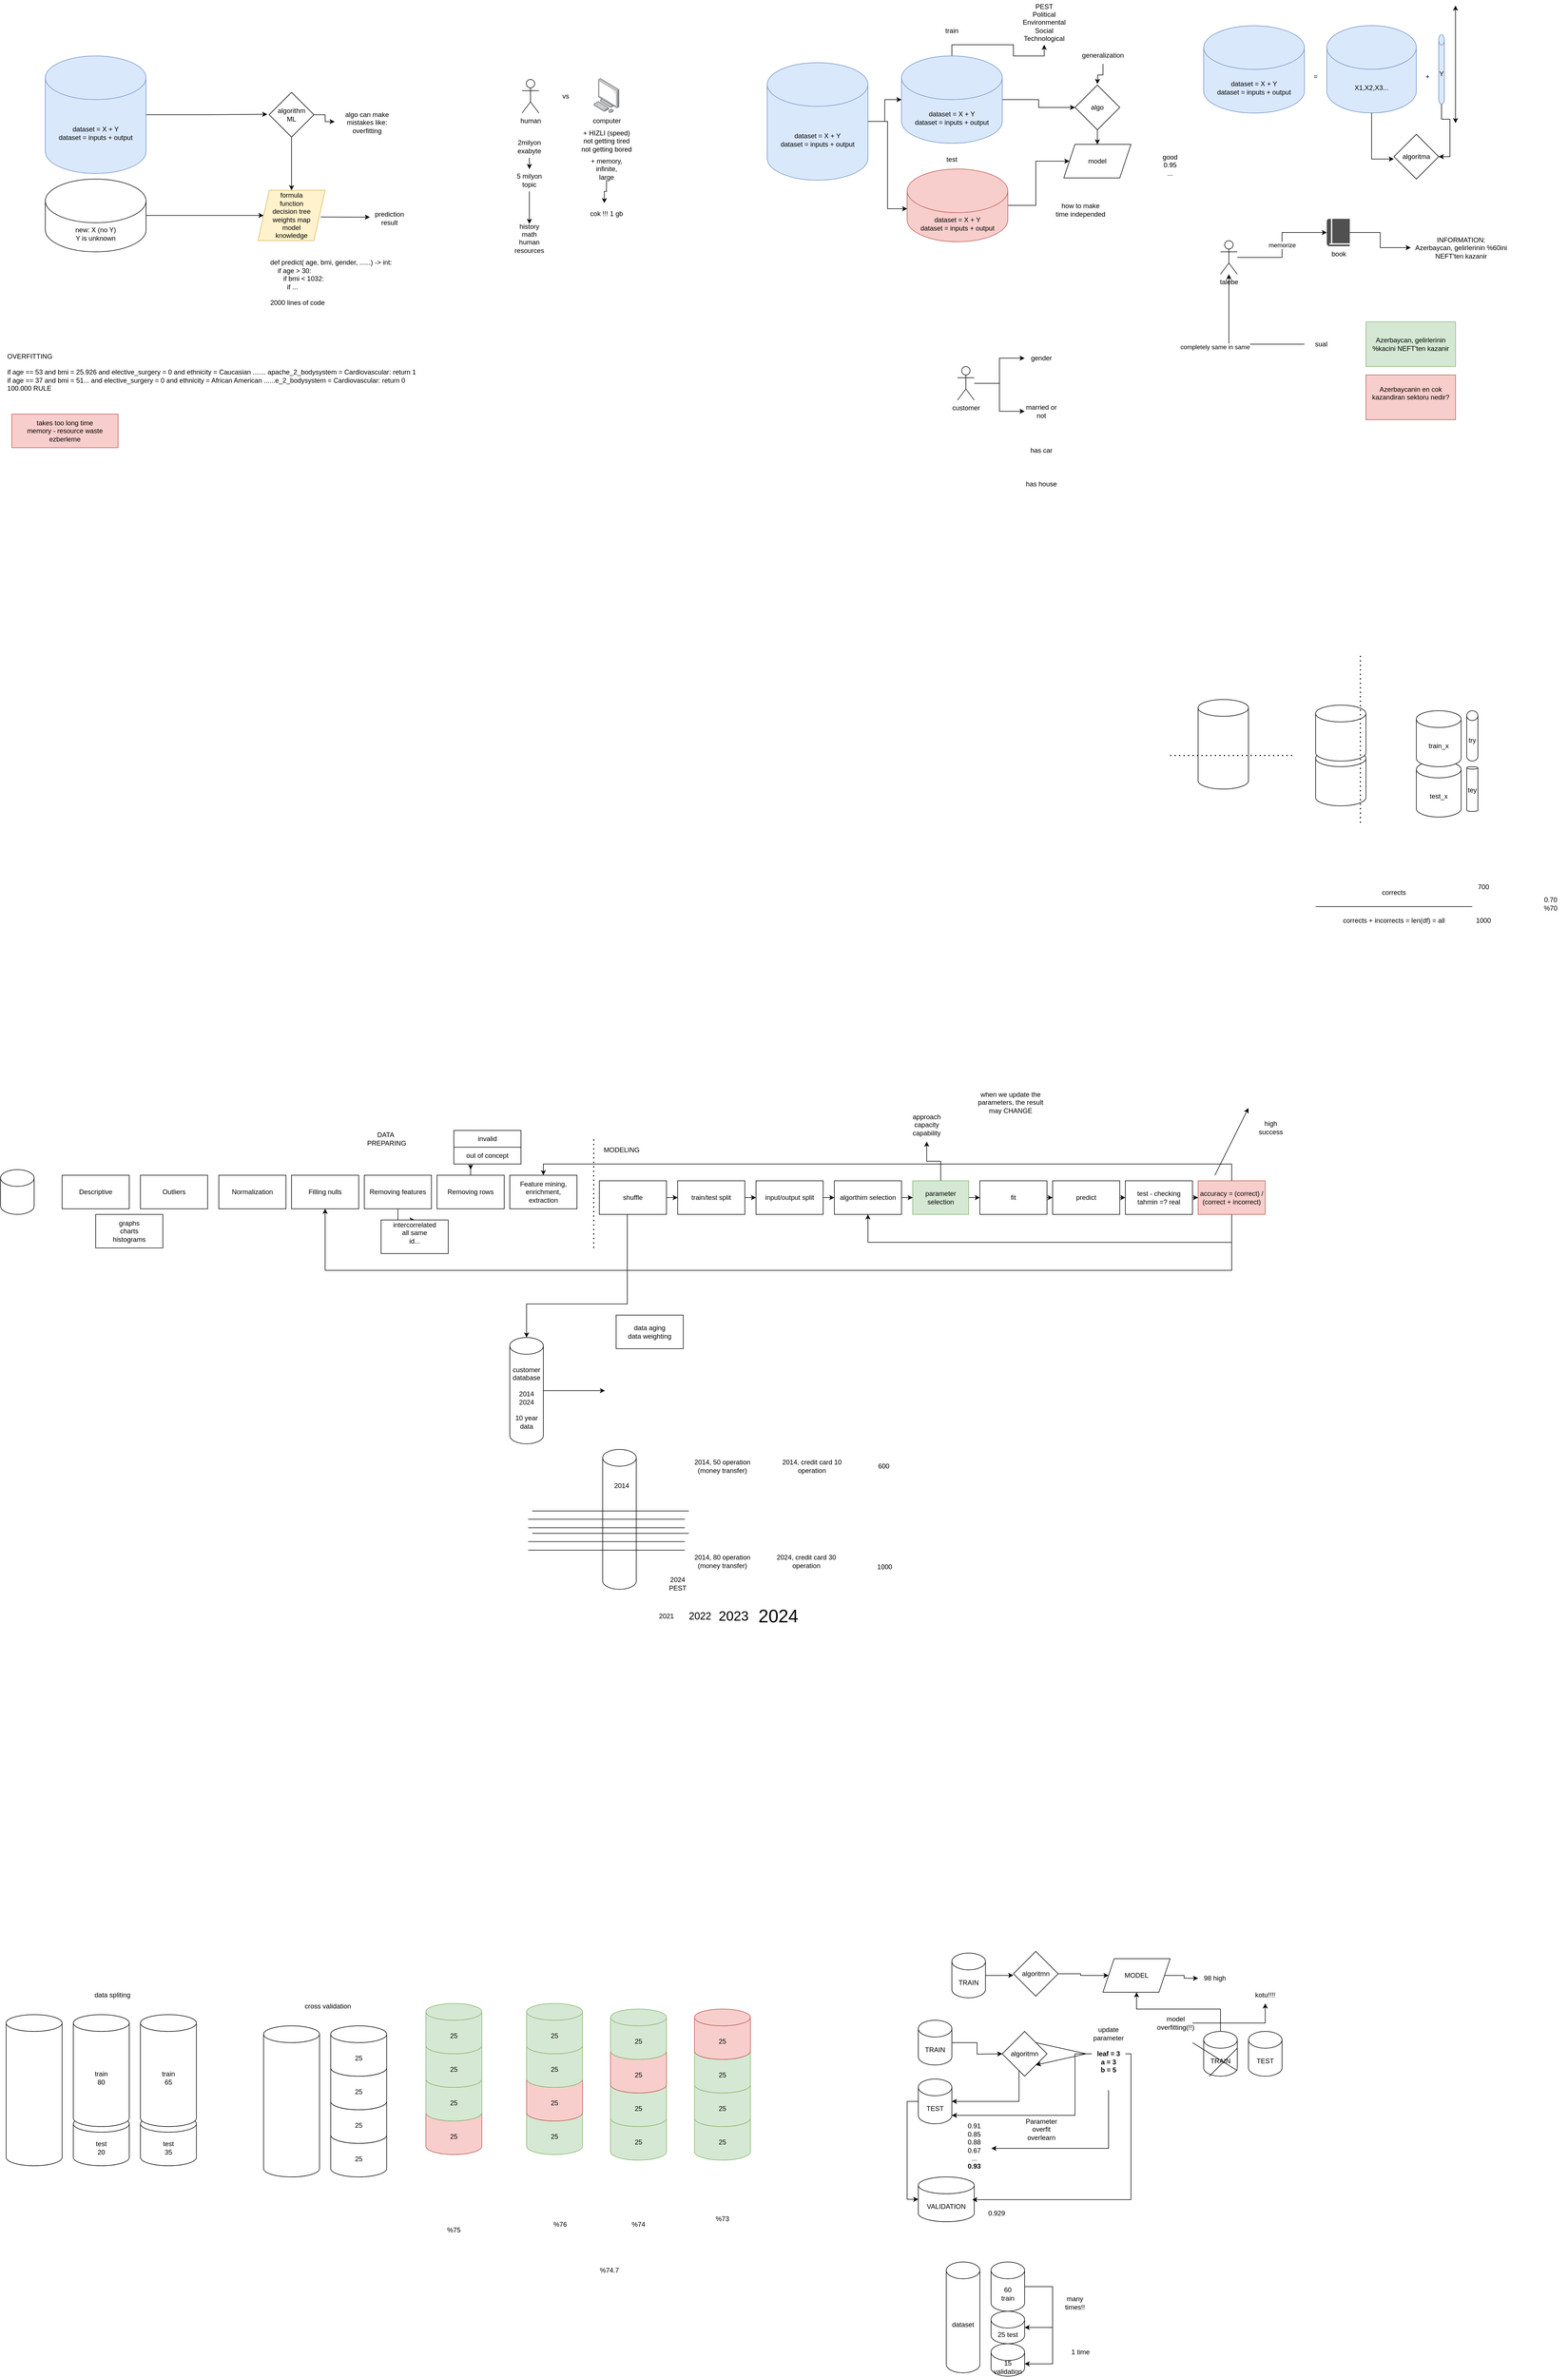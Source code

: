 <mxfile version="24.5.3" type="device">
  <diagram name="Page-1" id="uOSxe1cmzlhxBqlccDQD">
    <mxGraphModel dx="545" dy="337" grid="1" gridSize="10" guides="1" tooltips="1" connect="1" arrows="1" fold="1" page="1" pageScale="1" pageWidth="1654" pageHeight="1169" math="0" shadow="0">
      <root>
        <mxCell id="0" />
        <mxCell id="1" parent="0" />
        <mxCell id="HvGkUC9QnIwGNNIY9rwO-175" value="25" style="shape=cylinder3;whiteSpace=wrap;html=1;boundedLbl=1;backgroundOutline=1;size=15;fillColor=#f8cecc;strokeColor=#b85450;" vertex="1" parent="1">
          <mxGeometry x="820" y="3780" width="100" height="90" as="geometry" />
        </mxCell>
        <mxCell id="HvGkUC9QnIwGNNIY9rwO-3" style="edgeStyle=orthogonalEdgeStyle;rounded=0;orthogonalLoop=1;jettySize=auto;html=1;entryX=-0.042;entryY=0.49;entryDx=0;entryDy=0;entryPerimeter=0;" edge="1" parent="1" source="HvGkUC9QnIwGNNIY9rwO-1" target="HvGkUC9QnIwGNNIY9rwO-4">
          <mxGeometry relative="1" as="geometry">
            <mxPoint x="360" y="225" as="targetPoint" />
          </mxGeometry>
        </mxCell>
        <mxCell id="HvGkUC9QnIwGNNIY9rwO-1" value="dataset = X + Y&lt;div&gt;dataset = inputs + output&lt;/div&gt;" style="shape=cylinder3;whiteSpace=wrap;html=1;boundedLbl=1;backgroundOutline=1;size=39;fillColor=#dae8fc;strokeColor=#6c8ebf;" vertex="1" parent="1">
          <mxGeometry x="140" y="120" width="180" height="210" as="geometry" />
        </mxCell>
        <mxCell id="HvGkUC9QnIwGNNIY9rwO-7" style="edgeStyle=orthogonalEdgeStyle;rounded=0;orthogonalLoop=1;jettySize=auto;html=1;entryX=0.5;entryY=0;entryDx=0;entryDy=0;" edge="1" parent="1" source="HvGkUC9QnIwGNNIY9rwO-4" target="HvGkUC9QnIwGNNIY9rwO-6">
          <mxGeometry relative="1" as="geometry" />
        </mxCell>
        <mxCell id="HvGkUC9QnIwGNNIY9rwO-4" value="algorithm&lt;div&gt;ML&lt;/div&gt;" style="rhombus;whiteSpace=wrap;html=1;" vertex="1" parent="1">
          <mxGeometry x="540" y="185" width="80" height="80" as="geometry" />
        </mxCell>
        <mxCell id="HvGkUC9QnIwGNNIY9rwO-6" value="formula&lt;div&gt;function&lt;/div&gt;&lt;div&gt;decision tree&lt;/div&gt;&lt;div&gt;weights map&lt;/div&gt;&lt;div&gt;model&lt;/div&gt;&lt;div&gt;knowledge&lt;/div&gt;" style="shape=parallelogram;perimeter=parallelogramPerimeter;whiteSpace=wrap;html=1;fixedSize=1;fillColor=#fff2cc;strokeColor=#d6b656;" vertex="1" parent="1">
          <mxGeometry x="520" y="360" width="120" height="90" as="geometry" />
        </mxCell>
        <mxCell id="HvGkUC9QnIwGNNIY9rwO-9" style="edgeStyle=orthogonalEdgeStyle;rounded=0;orthogonalLoop=1;jettySize=auto;html=1;entryX=0;entryY=0.5;entryDx=0;entryDy=0;" edge="1" parent="1" source="HvGkUC9QnIwGNNIY9rwO-8" target="HvGkUC9QnIwGNNIY9rwO-6">
          <mxGeometry relative="1" as="geometry" />
        </mxCell>
        <mxCell id="HvGkUC9QnIwGNNIY9rwO-8" value="new: X (no Y)&lt;div&gt;Y is unknown&lt;/div&gt;" style="shape=cylinder3;whiteSpace=wrap;html=1;boundedLbl=1;backgroundOutline=1;size=39;" vertex="1" parent="1">
          <mxGeometry x="140" y="340" width="180" height="130" as="geometry" />
        </mxCell>
        <mxCell id="HvGkUC9QnIwGNNIY9rwO-10" value="" style="endArrow=classic;html=1;rounded=0;exitX=0.935;exitY=0.531;exitDx=0;exitDy=0;exitPerimeter=0;" edge="1" parent="1" source="HvGkUC9QnIwGNNIY9rwO-6">
          <mxGeometry width="50" height="50" relative="1" as="geometry">
            <mxPoint x="650" y="410" as="sourcePoint" />
            <mxPoint x="720" y="408" as="targetPoint" />
          </mxGeometry>
        </mxCell>
        <mxCell id="HvGkUC9QnIwGNNIY9rwO-11" value="prediction&lt;div&gt;result&lt;/div&gt;" style="text;html=1;align=center;verticalAlign=middle;whiteSpace=wrap;rounded=0;" vertex="1" parent="1">
          <mxGeometry x="720" y="390" width="70" height="40" as="geometry" />
        </mxCell>
        <mxCell id="HvGkUC9QnIwGNNIY9rwO-12" value="def predict( age, bmi, gender, ......) -&amp;gt; int:&lt;div&gt;&amp;nbsp; &amp;nbsp; if age &amp;gt; 30:&amp;nbsp;&lt;/div&gt;&lt;div&gt;&amp;nbsp; &amp;nbsp; &amp;nbsp; &amp;nbsp;if bmi &amp;lt; 1032:&lt;/div&gt;&lt;div&gt;&amp;nbsp; &amp;nbsp; &amp;nbsp; &amp;nbsp; &amp;nbsp;if ...&lt;/div&gt;&lt;div&gt;&lt;br&gt;&lt;/div&gt;&lt;div&gt;2000 lines of code&lt;/div&gt;" style="text;html=1;align=left;verticalAlign=middle;whiteSpace=wrap;rounded=0;" vertex="1" parent="1">
          <mxGeometry x="540" y="460" width="280" height="130" as="geometry" />
        </mxCell>
        <mxCell id="HvGkUC9QnIwGNNIY9rwO-13" value="vs" style="text;html=1;align=center;verticalAlign=middle;whiteSpace=wrap;rounded=0;" vertex="1" parent="1">
          <mxGeometry x="1040" y="172" width="60" height="40" as="geometry" />
        </mxCell>
        <mxCell id="HvGkUC9QnIwGNNIY9rwO-14" value="human" style="shape=umlActor;verticalLabelPosition=bottom;verticalAlign=top;html=1;outlineConnect=0;" vertex="1" parent="1">
          <mxGeometry x="992" y="162" width="30" height="60" as="geometry" />
        </mxCell>
        <mxCell id="HvGkUC9QnIwGNNIY9rwO-15" value="computer" style="image;points=[];aspect=fixed;html=1;align=center;shadow=0;dashed=0;image=img/lib/allied_telesis/computer_and_terminals/Personal_Computer.svg;" vertex="1" parent="1">
          <mxGeometry x="1120" y="160" width="45.6" height="61.8" as="geometry" />
        </mxCell>
        <mxCell id="HvGkUC9QnIwGNNIY9rwO-16" value="+ HIZLI (speed)&lt;div&gt;not getting tired&lt;/div&gt;&lt;div&gt;not getting bored&lt;/div&gt;" style="text;html=1;align=center;verticalAlign=middle;whiteSpace=wrap;rounded=0;" vertex="1" parent="1">
          <mxGeometry x="1090" y="252" width="105.6" height="40" as="geometry" />
        </mxCell>
        <mxCell id="HvGkUC9QnIwGNNIY9rwO-17" value="+ memory, infinite, large" style="text;html=1;align=center;verticalAlign=middle;whiteSpace=wrap;rounded=0;" vertex="1" parent="1">
          <mxGeometry x="1107.8" y="302" width="70" height="40" as="geometry" />
        </mxCell>
        <mxCell id="HvGkUC9QnIwGNNIY9rwO-24" style="edgeStyle=orthogonalEdgeStyle;rounded=0;orthogonalLoop=1;jettySize=auto;html=1;entryX=0.5;entryY=0;entryDx=0;entryDy=0;" edge="1" parent="1" source="HvGkUC9QnIwGNNIY9rwO-18" target="HvGkUC9QnIwGNNIY9rwO-21">
          <mxGeometry relative="1" as="geometry" />
        </mxCell>
        <mxCell id="HvGkUC9QnIwGNNIY9rwO-18" value="2milyon exabyte" style="text;html=1;align=center;verticalAlign=middle;whiteSpace=wrap;rounded=0;" vertex="1" parent="1">
          <mxGeometry x="970" y="262" width="70" height="40" as="geometry" />
        </mxCell>
        <mxCell id="HvGkUC9QnIwGNNIY9rwO-19" value="cok !!! 1 gb" style="text;html=1;align=center;verticalAlign=middle;whiteSpace=wrap;rounded=0;" vertex="1" parent="1">
          <mxGeometry x="1107.8" y="382" width="70" height="40" as="geometry" />
        </mxCell>
        <mxCell id="HvGkUC9QnIwGNNIY9rwO-20" style="edgeStyle=orthogonalEdgeStyle;rounded=0;orthogonalLoop=1;jettySize=auto;html=1;entryX=0.446;entryY=0.025;entryDx=0;entryDy=0;entryPerimeter=0;" edge="1" parent="1" source="HvGkUC9QnIwGNNIY9rwO-17" target="HvGkUC9QnIwGNNIY9rwO-19">
          <mxGeometry relative="1" as="geometry" />
        </mxCell>
        <mxCell id="HvGkUC9QnIwGNNIY9rwO-23" style="edgeStyle=orthogonalEdgeStyle;rounded=0;orthogonalLoop=1;jettySize=auto;html=1;entryX=0.5;entryY=0;entryDx=0;entryDy=0;" edge="1" parent="1" source="HvGkUC9QnIwGNNIY9rwO-21" target="HvGkUC9QnIwGNNIY9rwO-22">
          <mxGeometry relative="1" as="geometry" />
        </mxCell>
        <mxCell id="HvGkUC9QnIwGNNIY9rwO-21" value="5 milyon topic" style="text;html=1;align=center;verticalAlign=middle;whiteSpace=wrap;rounded=0;" vertex="1" parent="1">
          <mxGeometry x="970" y="322" width="70" height="40" as="geometry" />
        </mxCell>
        <mxCell id="HvGkUC9QnIwGNNIY9rwO-22" value="history&lt;div&gt;math&lt;/div&gt;&lt;div&gt;human resources&lt;/div&gt;&lt;div&gt;&lt;br&gt;&lt;/div&gt;" style="text;html=1;align=center;verticalAlign=middle;whiteSpace=wrap;rounded=0;" vertex="1" parent="1">
          <mxGeometry x="970" y="420" width="70" height="65" as="geometry" />
        </mxCell>
        <mxCell id="HvGkUC9QnIwGNNIY9rwO-25" value="algo can make mistakes like: overfitting" style="text;html=1;align=center;verticalAlign=middle;whiteSpace=wrap;rounded=0;" vertex="1" parent="1">
          <mxGeometry x="660" y="200" width="110" height="78" as="geometry" />
        </mxCell>
        <mxCell id="HvGkUC9QnIwGNNIY9rwO-26" style="edgeStyle=orthogonalEdgeStyle;rounded=0;orthogonalLoop=1;jettySize=auto;html=1;entryX=-0.027;entryY=0.479;entryDx=0;entryDy=0;entryPerimeter=0;" edge="1" parent="1" source="HvGkUC9QnIwGNNIY9rwO-4" target="HvGkUC9QnIwGNNIY9rwO-25">
          <mxGeometry relative="1" as="geometry" />
        </mxCell>
        <mxCell id="HvGkUC9QnIwGNNIY9rwO-27" value="&lt;div&gt;OVERFITTING&lt;/div&gt;&lt;div&gt;&lt;br&gt;&lt;/div&gt;&lt;div&gt;if age == 53 and bmi = 25.926 and elective_surgery = 0 and ethnicity = Caucasian ....... apache_2_bodysystem = Cardiovascular: return 1&lt;/div&gt;&lt;div&gt;if age == 37 and bmi = 51... and elective_surgery = 0 and ethnicity = African American ......e_2_bodysystem = Cardiovascular: return 0&lt;/div&gt;&lt;div&gt;100.000 RULE&lt;/div&gt;" style="text;html=1;align=left;verticalAlign=middle;whiteSpace=wrap;rounded=0;" vertex="1" parent="1">
          <mxGeometry x="70" y="600" width="1150" height="170" as="geometry" />
        </mxCell>
        <mxCell id="HvGkUC9QnIwGNNIY9rwO-28" value="takes too long time&lt;div&gt;memory - resource waste&lt;/div&gt;&lt;div&gt;ezberleme&lt;/div&gt;" style="rounded=0;whiteSpace=wrap;html=1;fillColor=#f8cecc;strokeColor=#b85450;" vertex="1" parent="1">
          <mxGeometry x="80" y="760" width="190" height="60" as="geometry" />
        </mxCell>
        <mxCell id="HvGkUC9QnIwGNNIY9rwO-52" style="edgeStyle=orthogonalEdgeStyle;rounded=0;orthogonalLoop=1;jettySize=auto;html=1;" edge="1" parent="1" source="HvGkUC9QnIwGNNIY9rwO-29" target="HvGkUC9QnIwGNNIY9rwO-30">
          <mxGeometry relative="1" as="geometry" />
        </mxCell>
        <mxCell id="HvGkUC9QnIwGNNIY9rwO-29" value="dataset = X + Y&lt;div&gt;dataset = inputs + output&lt;/div&gt;" style="shape=cylinder3;whiteSpace=wrap;html=1;boundedLbl=1;backgroundOutline=1;size=39;fillColor=#dae8fc;strokeColor=#6c8ebf;" vertex="1" parent="1">
          <mxGeometry x="1430" y="132" width="180" height="210" as="geometry" />
        </mxCell>
        <mxCell id="HvGkUC9QnIwGNNIY9rwO-36" style="edgeStyle=orthogonalEdgeStyle;rounded=0;orthogonalLoop=1;jettySize=auto;html=1;entryX=0;entryY=0.5;entryDx=0;entryDy=0;" edge="1" parent="1" source="HvGkUC9QnIwGNNIY9rwO-31" target="HvGkUC9QnIwGNNIY9rwO-34">
          <mxGeometry relative="1" as="geometry" />
        </mxCell>
        <mxCell id="HvGkUC9QnIwGNNIY9rwO-31" value="dataset = X + Y&lt;div&gt;dataset = inputs + output&lt;/div&gt;" style="shape=cylinder3;whiteSpace=wrap;html=1;boundedLbl=1;backgroundOutline=1;size=39;fillColor=#f8cecc;strokeColor=#b85450;" vertex="1" parent="1">
          <mxGeometry x="1680" y="322" width="180" height="130" as="geometry" />
        </mxCell>
        <mxCell id="HvGkUC9QnIwGNNIY9rwO-33" style="edgeStyle=orthogonalEdgeStyle;rounded=0;orthogonalLoop=1;jettySize=auto;html=1;entryX=0;entryY=0.5;entryDx=0;entryDy=0;" edge="1" parent="1" source="HvGkUC9QnIwGNNIY9rwO-30" target="HvGkUC9QnIwGNNIY9rwO-32">
          <mxGeometry relative="1" as="geometry" />
        </mxCell>
        <mxCell id="HvGkUC9QnIwGNNIY9rwO-56" style="edgeStyle=orthogonalEdgeStyle;rounded=0;orthogonalLoop=1;jettySize=auto;html=1;" edge="1" parent="1" source="HvGkUC9QnIwGNNIY9rwO-30" target="HvGkUC9QnIwGNNIY9rwO-55">
          <mxGeometry relative="1" as="geometry" />
        </mxCell>
        <mxCell id="HvGkUC9QnIwGNNIY9rwO-30" value="dataset = X + Y&lt;div&gt;dataset = inputs + output&lt;/div&gt;" style="shape=cylinder3;whiteSpace=wrap;html=1;boundedLbl=1;backgroundOutline=1;size=39;fillColor=#dae8fc;strokeColor=#6c8ebf;" vertex="1" parent="1">
          <mxGeometry x="1670" y="120" width="180" height="156" as="geometry" />
        </mxCell>
        <mxCell id="HvGkUC9QnIwGNNIY9rwO-35" style="edgeStyle=orthogonalEdgeStyle;rounded=0;orthogonalLoop=1;jettySize=auto;html=1;entryX=0.5;entryY=0;entryDx=0;entryDy=0;" edge="1" parent="1" source="HvGkUC9QnIwGNNIY9rwO-32" target="HvGkUC9QnIwGNNIY9rwO-34">
          <mxGeometry relative="1" as="geometry" />
        </mxCell>
        <mxCell id="HvGkUC9QnIwGNNIY9rwO-32" value="algo" style="rhombus;whiteSpace=wrap;html=1;" vertex="1" parent="1">
          <mxGeometry x="1980" y="172" width="80" height="80" as="geometry" />
        </mxCell>
        <mxCell id="HvGkUC9QnIwGNNIY9rwO-34" value="model" style="shape=parallelogram;perimeter=parallelogramPerimeter;whiteSpace=wrap;html=1;fixedSize=1;" vertex="1" parent="1">
          <mxGeometry x="1960" y="278" width="120" height="60" as="geometry" />
        </mxCell>
        <mxCell id="HvGkUC9QnIwGNNIY9rwO-37" value="good&lt;div&gt;0.95&lt;/div&gt;&lt;div&gt;...&lt;/div&gt;" style="text;html=1;align=center;verticalAlign=middle;whiteSpace=wrap;rounded=0;" vertex="1" parent="1">
          <mxGeometry x="2120" y="300" width="60" height="30" as="geometry" />
        </mxCell>
        <mxCell id="HvGkUC9QnIwGNNIY9rwO-45" style="edgeStyle=orthogonalEdgeStyle;rounded=0;orthogonalLoop=1;jettySize=auto;html=1;" edge="1" parent="1" source="HvGkUC9QnIwGNNIY9rwO-39" target="HvGkUC9QnIwGNNIY9rwO-44">
          <mxGeometry relative="1" as="geometry" />
        </mxCell>
        <mxCell id="HvGkUC9QnIwGNNIY9rwO-39" value="book" style="sketch=0;pointerEvents=1;shadow=0;dashed=0;html=1;strokeColor=none;fillColor=#505050;labelPosition=center;verticalLabelPosition=bottom;verticalAlign=top;outlineConnect=0;align=center;shape=mxgraph.office.concepts.book_journal;" vertex="1" parent="1">
          <mxGeometry x="2430" y="411" width="41" height="49" as="geometry" />
        </mxCell>
        <mxCell id="HvGkUC9QnIwGNNIY9rwO-41" value="memorize" style="edgeStyle=orthogonalEdgeStyle;rounded=0;orthogonalLoop=1;jettySize=auto;html=1;" edge="1" parent="1" source="HvGkUC9QnIwGNNIY9rwO-40" target="HvGkUC9QnIwGNNIY9rwO-39">
          <mxGeometry relative="1" as="geometry" />
        </mxCell>
        <mxCell id="HvGkUC9QnIwGNNIY9rwO-40" value="talebe" style="shape=umlActor;verticalLabelPosition=bottom;verticalAlign=top;html=1;outlineConnect=0;" vertex="1" parent="1">
          <mxGeometry x="2240" y="450" width="30" height="60" as="geometry" />
        </mxCell>
        <mxCell id="HvGkUC9QnIwGNNIY9rwO-43" value="completely same in same" style="edgeStyle=orthogonalEdgeStyle;rounded=0;orthogonalLoop=1;jettySize=auto;html=1;" edge="1" parent="1" source="HvGkUC9QnIwGNNIY9rwO-42" target="HvGkUC9QnIwGNNIY9rwO-40">
          <mxGeometry x="0.038" y="26" relative="1" as="geometry">
            <mxPoint x="1" y="5" as="offset" />
          </mxGeometry>
        </mxCell>
        <mxCell id="HvGkUC9QnIwGNNIY9rwO-42" value="sual" style="text;html=1;align=center;verticalAlign=middle;whiteSpace=wrap;rounded=0;" vertex="1" parent="1">
          <mxGeometry x="2390" y="620" width="60" height="30" as="geometry" />
        </mxCell>
        <mxCell id="HvGkUC9QnIwGNNIY9rwO-44" value="&lt;div&gt;INFORMATION:&lt;/div&gt;Azerbaycan, gelirlerinin %60ini NEFT&#39;ten kazanir" style="text;html=1;align=center;verticalAlign=middle;whiteSpace=wrap;rounded=0;" vertex="1" parent="1">
          <mxGeometry x="2580" y="430" width="180" height="65" as="geometry" />
        </mxCell>
        <mxCell id="HvGkUC9QnIwGNNIY9rwO-46" value="Azerbaycan, gelirlerinin %kacini NEFT&#39;ten kazanir" style="text;html=1;align=center;verticalAlign=middle;whiteSpace=wrap;rounded=0;fillColor=#d5e8d4;strokeColor=#82b366;" vertex="1" parent="1">
          <mxGeometry x="2500" y="595" width="160" height="80" as="geometry" />
        </mxCell>
        <mxCell id="HvGkUC9QnIwGNNIY9rwO-47" value="Azerbaycanin en cok kazandiran sektoru nedir?&lt;div&gt;&lt;br&gt;&lt;/div&gt;" style="text;html=1;align=center;verticalAlign=middle;whiteSpace=wrap;rounded=0;fillColor=#f8cecc;strokeColor=#b85450;" vertex="1" parent="1">
          <mxGeometry x="2500" y="690" width="160" height="80" as="geometry" />
        </mxCell>
        <mxCell id="HvGkUC9QnIwGNNIY9rwO-49" style="edgeStyle=orthogonalEdgeStyle;rounded=0;orthogonalLoop=1;jettySize=auto;html=1;" edge="1" parent="1" source="HvGkUC9QnIwGNNIY9rwO-48">
          <mxGeometry relative="1" as="geometry">
            <mxPoint x="2020" y="170" as="targetPoint" />
          </mxGeometry>
        </mxCell>
        <mxCell id="HvGkUC9QnIwGNNIY9rwO-48" value="generalization" style="text;html=1;align=center;verticalAlign=middle;whiteSpace=wrap;rounded=0;" vertex="1" parent="1">
          <mxGeometry x="2000" y="104" width="60" height="30" as="geometry" />
        </mxCell>
        <mxCell id="HvGkUC9QnIwGNNIY9rwO-50" value="train" style="text;html=1;align=center;verticalAlign=middle;whiteSpace=wrap;rounded=0;" vertex="1" parent="1">
          <mxGeometry x="1730" y="60" width="60" height="30" as="geometry" />
        </mxCell>
        <mxCell id="HvGkUC9QnIwGNNIY9rwO-51" value="test" style="text;html=1;align=center;verticalAlign=middle;whiteSpace=wrap;rounded=0;" vertex="1" parent="1">
          <mxGeometry x="1730" y="290" width="60" height="30" as="geometry" />
        </mxCell>
        <mxCell id="HvGkUC9QnIwGNNIY9rwO-53" style="edgeStyle=orthogonalEdgeStyle;rounded=0;orthogonalLoop=1;jettySize=auto;html=1;entryX=0.001;entryY=0.546;entryDx=0;entryDy=0;entryPerimeter=0;" edge="1" parent="1" source="HvGkUC9QnIwGNNIY9rwO-29" target="HvGkUC9QnIwGNNIY9rwO-31">
          <mxGeometry relative="1" as="geometry" />
        </mxCell>
        <mxCell id="HvGkUC9QnIwGNNIY9rwO-54" value="&lt;div&gt;how to make&lt;/div&gt;time independed" style="text;html=1;align=center;verticalAlign=middle;whiteSpace=wrap;rounded=0;" vertex="1" parent="1">
          <mxGeometry x="1940" y="370" width="100" height="50" as="geometry" />
        </mxCell>
        <mxCell id="HvGkUC9QnIwGNNIY9rwO-55" value="PEST&lt;div&gt;Political&lt;/div&gt;&lt;div&gt;Environmental&lt;/div&gt;&lt;div&gt;Social&lt;/div&gt;&lt;div&gt;Technological&lt;/div&gt;" style="text;html=1;align=center;verticalAlign=middle;whiteSpace=wrap;rounded=0;" vertex="1" parent="1">
          <mxGeometry x="1840" y="20" width="170" height="80" as="geometry" />
        </mxCell>
        <mxCell id="HvGkUC9QnIwGNNIY9rwO-59" style="edgeStyle=orthogonalEdgeStyle;rounded=0;orthogonalLoop=1;jettySize=auto;html=1;" edge="1" parent="1" source="HvGkUC9QnIwGNNIY9rwO-57" target="HvGkUC9QnIwGNNIY9rwO-58">
          <mxGeometry relative="1" as="geometry" />
        </mxCell>
        <mxCell id="HvGkUC9QnIwGNNIY9rwO-61" style="edgeStyle=orthogonalEdgeStyle;rounded=0;orthogonalLoop=1;jettySize=auto;html=1;entryX=0;entryY=0.5;entryDx=0;entryDy=0;" edge="1" parent="1" source="HvGkUC9QnIwGNNIY9rwO-57" target="HvGkUC9QnIwGNNIY9rwO-60">
          <mxGeometry relative="1" as="geometry" />
        </mxCell>
        <mxCell id="HvGkUC9QnIwGNNIY9rwO-57" value="customer" style="shape=umlActor;verticalLabelPosition=bottom;verticalAlign=top;html=1;outlineConnect=0;" vertex="1" parent="1">
          <mxGeometry x="1770" y="675" width="30" height="60" as="geometry" />
        </mxCell>
        <mxCell id="HvGkUC9QnIwGNNIY9rwO-58" value="gender" style="text;html=1;align=center;verticalAlign=middle;whiteSpace=wrap;rounded=0;" vertex="1" parent="1">
          <mxGeometry x="1890" y="645" width="60" height="30" as="geometry" />
        </mxCell>
        <mxCell id="HvGkUC9QnIwGNNIY9rwO-60" value="married or not" style="text;html=1;align=center;verticalAlign=middle;whiteSpace=wrap;rounded=0;" vertex="1" parent="1">
          <mxGeometry x="1890" y="740" width="60" height="30" as="geometry" />
        </mxCell>
        <mxCell id="HvGkUC9QnIwGNNIY9rwO-62" value="has car" style="text;html=1;align=center;verticalAlign=middle;whiteSpace=wrap;rounded=0;" vertex="1" parent="1">
          <mxGeometry x="1890" y="810" width="60" height="30" as="geometry" />
        </mxCell>
        <mxCell id="HvGkUC9QnIwGNNIY9rwO-63" value="has house" style="text;html=1;align=center;verticalAlign=middle;whiteSpace=wrap;rounded=0;" vertex="1" parent="1">
          <mxGeometry x="1890" y="870" width="60" height="30" as="geometry" />
        </mxCell>
        <mxCell id="HvGkUC9QnIwGNNIY9rwO-64" value="dataset = X + Y&lt;div&gt;dataset = inputs + output&lt;/div&gt;" style="shape=cylinder3;whiteSpace=wrap;html=1;boundedLbl=1;backgroundOutline=1;size=39;fillColor=#dae8fc;strokeColor=#6c8ebf;" vertex="1" parent="1">
          <mxGeometry x="2210" y="66" width="180" height="156" as="geometry" />
        </mxCell>
        <mxCell id="HvGkUC9QnIwGNNIY9rwO-65" value="X1,X2,X3..." style="shape=cylinder3;whiteSpace=wrap;html=1;boundedLbl=1;backgroundOutline=1;size=39;fillColor=#dae8fc;strokeColor=#6c8ebf;" vertex="1" parent="1">
          <mxGeometry x="2430" y="65.8" width="160" height="156" as="geometry" />
        </mxCell>
        <mxCell id="HvGkUC9QnIwGNNIY9rwO-72" style="edgeStyle=orthogonalEdgeStyle;rounded=0;orthogonalLoop=1;jettySize=auto;html=1;entryX=1;entryY=0.5;entryDx=0;entryDy=0;" edge="1" parent="1" source="HvGkUC9QnIwGNNIY9rwO-66" target="HvGkUC9QnIwGNNIY9rwO-70">
          <mxGeometry relative="1" as="geometry" />
        </mxCell>
        <mxCell id="HvGkUC9QnIwGNNIY9rwO-66" value="Y" style="shape=cylinder3;whiteSpace=wrap;html=1;boundedLbl=1;backgroundOutline=1;size=9.341;fillColor=#dae8fc;strokeColor=#6c8ebf;" vertex="1" parent="1">
          <mxGeometry x="2630" y="81.9" width="10" height="124.2" as="geometry" />
        </mxCell>
        <mxCell id="HvGkUC9QnIwGNNIY9rwO-67" value="" style="endArrow=classic;startArrow=classic;html=1;rounded=0;" edge="1" parent="1">
          <mxGeometry width="50" height="50" relative="1" as="geometry">
            <mxPoint x="2660" y="240" as="sourcePoint" />
            <mxPoint x="2660" y="30" as="targetPoint" />
          </mxGeometry>
        </mxCell>
        <mxCell id="HvGkUC9QnIwGNNIY9rwO-68" value="=" style="text;html=1;align=center;verticalAlign=middle;whiteSpace=wrap;rounded=0;" vertex="1" parent="1">
          <mxGeometry x="2380" y="142" width="60" height="30" as="geometry" />
        </mxCell>
        <mxCell id="HvGkUC9QnIwGNNIY9rwO-69" value="+" style="text;html=1;align=center;verticalAlign=middle;whiteSpace=wrap;rounded=0;" vertex="1" parent="1">
          <mxGeometry x="2580" y="142" width="60" height="30" as="geometry" />
        </mxCell>
        <mxCell id="HvGkUC9QnIwGNNIY9rwO-70" value="algoritma" style="rhombus;whiteSpace=wrap;html=1;" vertex="1" parent="1">
          <mxGeometry x="2550" y="260" width="80" height="80" as="geometry" />
        </mxCell>
        <mxCell id="HvGkUC9QnIwGNNIY9rwO-71" style="edgeStyle=orthogonalEdgeStyle;rounded=0;orthogonalLoop=1;jettySize=auto;html=1;entryX=-0.004;entryY=0.552;entryDx=0;entryDy=0;entryPerimeter=0;" edge="1" parent="1" source="HvGkUC9QnIwGNNIY9rwO-65" target="HvGkUC9QnIwGNNIY9rwO-70">
          <mxGeometry relative="1" as="geometry" />
        </mxCell>
        <mxCell id="HvGkUC9QnIwGNNIY9rwO-73" value="" style="shape=cylinder3;whiteSpace=wrap;html=1;boundedLbl=1;backgroundOutline=1;size=15;" vertex="1" parent="1">
          <mxGeometry x="2200" y="1270" width="90" height="160" as="geometry" />
        </mxCell>
        <mxCell id="HvGkUC9QnIwGNNIY9rwO-74" value="" style="endArrow=none;dashed=1;html=1;dashPattern=1 3;strokeWidth=2;rounded=0;" edge="1" parent="1">
          <mxGeometry width="50" height="50" relative="1" as="geometry">
            <mxPoint x="2150" y="1370" as="sourcePoint" />
            <mxPoint x="2370" y="1370" as="targetPoint" />
          </mxGeometry>
        </mxCell>
        <mxCell id="HvGkUC9QnIwGNNIY9rwO-76" value="" style="shape=cylinder3;whiteSpace=wrap;html=1;boundedLbl=1;backgroundOutline=1;size=15;" vertex="1" parent="1">
          <mxGeometry x="2410" y="1360" width="90" height="100" as="geometry" />
        </mxCell>
        <mxCell id="HvGkUC9QnIwGNNIY9rwO-75" value="" style="shape=cylinder3;whiteSpace=wrap;html=1;boundedLbl=1;backgroundOutline=1;size=15;" vertex="1" parent="1">
          <mxGeometry x="2410" y="1280" width="90" height="100" as="geometry" />
        </mxCell>
        <mxCell id="HvGkUC9QnIwGNNIY9rwO-79" value="test_x" style="shape=cylinder3;whiteSpace=wrap;html=1;boundedLbl=1;backgroundOutline=1;size=15;" vertex="1" parent="1">
          <mxGeometry x="2590" y="1380" width="80" height="100" as="geometry" />
        </mxCell>
        <mxCell id="HvGkUC9QnIwGNNIY9rwO-80" value="train_x" style="shape=cylinder3;whiteSpace=wrap;html=1;boundedLbl=1;backgroundOutline=1;size=15;" vertex="1" parent="1">
          <mxGeometry x="2590" y="1290" width="80" height="100" as="geometry" />
        </mxCell>
        <mxCell id="HvGkUC9QnIwGNNIY9rwO-81" value="" style="endArrow=none;dashed=1;html=1;dashPattern=1 3;strokeWidth=2;rounded=0;" edge="1" parent="1">
          <mxGeometry width="50" height="50" relative="1" as="geometry">
            <mxPoint x="2490" y="1490" as="sourcePoint" />
            <mxPoint x="2490" y="1190" as="targetPoint" />
          </mxGeometry>
        </mxCell>
        <mxCell id="HvGkUC9QnIwGNNIY9rwO-82" value="try" style="shape=cylinder3;whiteSpace=wrap;html=1;boundedLbl=1;backgroundOutline=1;size=8.756;" vertex="1" parent="1">
          <mxGeometry x="2680" y="1290" width="20" height="90" as="geometry" />
        </mxCell>
        <mxCell id="HvGkUC9QnIwGNNIY9rwO-83" value="tey" style="shape=cylinder3;whiteSpace=wrap;html=1;boundedLbl=1;backgroundOutline=1;size=2.171;" vertex="1" parent="1">
          <mxGeometry x="2680" y="1390" width="20" height="80" as="geometry" />
        </mxCell>
        <mxCell id="HvGkUC9QnIwGNNIY9rwO-84" value="corrects" style="text;html=1;align=center;verticalAlign=middle;whiteSpace=wrap;rounded=0;" vertex="1" parent="1">
          <mxGeometry x="2520" y="1600" width="60" height="30" as="geometry" />
        </mxCell>
        <mxCell id="HvGkUC9QnIwGNNIY9rwO-85" value="" style="endArrow=none;html=1;rounded=0;" edge="1" parent="1">
          <mxGeometry width="50" height="50" relative="1" as="geometry">
            <mxPoint x="2410" y="1640" as="sourcePoint" />
            <mxPoint x="2690" y="1640" as="targetPoint" />
          </mxGeometry>
        </mxCell>
        <mxCell id="HvGkUC9QnIwGNNIY9rwO-86" value="corrects + incorrects = len(df) = all" style="text;html=1;align=center;verticalAlign=middle;whiteSpace=wrap;rounded=0;" vertex="1" parent="1">
          <mxGeometry x="2455" y="1650" width="190" height="30" as="geometry" />
        </mxCell>
        <mxCell id="HvGkUC9QnIwGNNIY9rwO-87" value="1000" style="text;html=1;align=center;verticalAlign=middle;whiteSpace=wrap;rounded=0;" vertex="1" parent="1">
          <mxGeometry x="2680" y="1650" width="60" height="30" as="geometry" />
        </mxCell>
        <mxCell id="HvGkUC9QnIwGNNIY9rwO-88" value="700" style="text;html=1;align=center;verticalAlign=middle;whiteSpace=wrap;rounded=0;" vertex="1" parent="1">
          <mxGeometry x="2680" y="1590" width="60" height="30" as="geometry" />
        </mxCell>
        <mxCell id="HvGkUC9QnIwGNNIY9rwO-89" value="0.70&lt;div&gt;%70&lt;/div&gt;" style="text;html=1;align=center;verticalAlign=middle;whiteSpace=wrap;rounded=0;" vertex="1" parent="1">
          <mxGeometry x="2800" y="1620" width="60" height="30" as="geometry" />
        </mxCell>
        <mxCell id="HvGkUC9QnIwGNNIY9rwO-90" value="" style="shape=cylinder3;whiteSpace=wrap;html=1;boundedLbl=1;backgroundOutline=1;size=15;" vertex="1" parent="1">
          <mxGeometry x="60" y="2110" width="60" height="80" as="geometry" />
        </mxCell>
        <mxCell id="HvGkUC9QnIwGNNIY9rwO-91" value="Descriptive" style="rounded=0;whiteSpace=wrap;html=1;" vertex="1" parent="1">
          <mxGeometry x="170" y="2120" width="120" height="60" as="geometry" />
        </mxCell>
        <mxCell id="HvGkUC9QnIwGNNIY9rwO-92" value="Outliers" style="rounded=0;whiteSpace=wrap;html=1;" vertex="1" parent="1">
          <mxGeometry x="310" y="2120" width="120" height="60" as="geometry" />
        </mxCell>
        <mxCell id="HvGkUC9QnIwGNNIY9rwO-93" value="Normalization" style="rounded=0;whiteSpace=wrap;html=1;" vertex="1" parent="1">
          <mxGeometry x="450" y="2120" width="120" height="60" as="geometry" />
        </mxCell>
        <mxCell id="HvGkUC9QnIwGNNIY9rwO-94" value="Filling nulls" style="rounded=0;whiteSpace=wrap;html=1;" vertex="1" parent="1">
          <mxGeometry x="580" y="2120" width="120" height="60" as="geometry" />
        </mxCell>
        <mxCell id="HvGkUC9QnIwGNNIY9rwO-102" value="" style="edgeStyle=orthogonalEdgeStyle;rounded=0;orthogonalLoop=1;jettySize=auto;html=1;" edge="1" parent="1" source="HvGkUC9QnIwGNNIY9rwO-95" target="HvGkUC9QnIwGNNIY9rwO-99">
          <mxGeometry relative="1" as="geometry" />
        </mxCell>
        <mxCell id="HvGkUC9QnIwGNNIY9rwO-95" value="Removing features" style="rounded=0;whiteSpace=wrap;html=1;" vertex="1" parent="1">
          <mxGeometry x="710" y="2120" width="120" height="60" as="geometry" />
        </mxCell>
        <mxCell id="HvGkUC9QnIwGNNIY9rwO-101" style="edgeStyle=orthogonalEdgeStyle;rounded=0;orthogonalLoop=1;jettySize=auto;html=1;" edge="1" parent="1" source="HvGkUC9QnIwGNNIY9rwO-96">
          <mxGeometry relative="1" as="geometry">
            <mxPoint x="900" y="2110" as="targetPoint" />
          </mxGeometry>
        </mxCell>
        <mxCell id="HvGkUC9QnIwGNNIY9rwO-96" value="Removing rows" style="rounded=0;whiteSpace=wrap;html=1;" vertex="1" parent="1">
          <mxGeometry x="840" y="2120" width="120" height="60" as="geometry" />
        </mxCell>
        <mxCell id="HvGkUC9QnIwGNNIY9rwO-97" value="Feature mining, enrichment, extraction" style="rounded=0;whiteSpace=wrap;html=1;" vertex="1" parent="1">
          <mxGeometry x="970" y="2120" width="120" height="60" as="geometry" />
        </mxCell>
        <mxCell id="HvGkUC9QnIwGNNIY9rwO-98" value="graphs&lt;div&gt;charts&lt;/div&gt;&lt;div&gt;histograms&lt;/div&gt;" style="rounded=0;whiteSpace=wrap;html=1;" vertex="1" parent="1">
          <mxGeometry x="230" y="2190" width="120" height="60" as="geometry" />
        </mxCell>
        <mxCell id="HvGkUC9QnIwGNNIY9rwO-99" value="intercorrelated&lt;div&gt;all same&lt;/div&gt;&lt;div&gt;id...&lt;/div&gt;&lt;div&gt;&lt;br&gt;&lt;/div&gt;" style="rounded=0;whiteSpace=wrap;html=1;" vertex="1" parent="1">
          <mxGeometry x="740" y="2200" width="120" height="60" as="geometry" />
        </mxCell>
        <mxCell id="HvGkUC9QnIwGNNIY9rwO-100" value="out of concept" style="rounded=0;whiteSpace=wrap;html=1;" vertex="1" parent="1">
          <mxGeometry x="870" y="2070" width="120" height="30" as="geometry" />
        </mxCell>
        <mxCell id="HvGkUC9QnIwGNNIY9rwO-103" value="" style="endArrow=none;dashed=1;html=1;dashPattern=1 3;strokeWidth=2;rounded=0;" edge="1" parent="1">
          <mxGeometry width="50" height="50" relative="1" as="geometry">
            <mxPoint x="1120" y="2250" as="sourcePoint" />
            <mxPoint x="1120" y="2050" as="targetPoint" />
          </mxGeometry>
        </mxCell>
        <mxCell id="HvGkUC9QnIwGNNIY9rwO-104" value="invalid" style="rounded=0;whiteSpace=wrap;html=1;" vertex="1" parent="1">
          <mxGeometry x="870" y="2040" width="120" height="30" as="geometry" />
        </mxCell>
        <mxCell id="HvGkUC9QnIwGNNIY9rwO-117" value="" style="edgeStyle=orthogonalEdgeStyle;rounded=0;orthogonalLoop=1;jettySize=auto;html=1;" edge="1" parent="1" source="HvGkUC9QnIwGNNIY9rwO-106" target="HvGkUC9QnIwGNNIY9rwO-109">
          <mxGeometry relative="1" as="geometry" />
        </mxCell>
        <mxCell id="HvGkUC9QnIwGNNIY9rwO-131" style="edgeStyle=orthogonalEdgeStyle;rounded=0;orthogonalLoop=1;jettySize=auto;html=1;" edge="1" parent="1" source="HvGkUC9QnIwGNNIY9rwO-106" target="HvGkUC9QnIwGNNIY9rwO-130">
          <mxGeometry relative="1" as="geometry">
            <Array as="points">
              <mxPoint x="1180" y="2350" />
              <mxPoint x="1000" y="2350" />
            </Array>
          </mxGeometry>
        </mxCell>
        <mxCell id="HvGkUC9QnIwGNNIY9rwO-106" value="shuffle" style="rounded=0;whiteSpace=wrap;html=1;" vertex="1" parent="1">
          <mxGeometry x="1130" y="2130" width="120" height="60" as="geometry" />
        </mxCell>
        <mxCell id="HvGkUC9QnIwGNNIY9rwO-107" value="MODELING" style="text;html=1;align=center;verticalAlign=middle;whiteSpace=wrap;rounded=0;" vertex="1" parent="1">
          <mxGeometry x="1140" y="2060" width="60" height="30" as="geometry" />
        </mxCell>
        <mxCell id="HvGkUC9QnIwGNNIY9rwO-108" value="DATA&amp;nbsp;&lt;div&gt;PREPARING&lt;/div&gt;" style="text;html=1;align=center;verticalAlign=middle;whiteSpace=wrap;rounded=0;" vertex="1" parent="1">
          <mxGeometry x="720" y="2040" width="60" height="30" as="geometry" />
        </mxCell>
        <mxCell id="HvGkUC9QnIwGNNIY9rwO-118" value="" style="edgeStyle=orthogonalEdgeStyle;rounded=0;orthogonalLoop=1;jettySize=auto;html=1;" edge="1" parent="1" source="HvGkUC9QnIwGNNIY9rwO-109" target="HvGkUC9QnIwGNNIY9rwO-110">
          <mxGeometry relative="1" as="geometry" />
        </mxCell>
        <mxCell id="HvGkUC9QnIwGNNIY9rwO-109" value="train/test split" style="rounded=0;whiteSpace=wrap;html=1;" vertex="1" parent="1">
          <mxGeometry x="1270" y="2130" width="120" height="60" as="geometry" />
        </mxCell>
        <mxCell id="HvGkUC9QnIwGNNIY9rwO-119" value="" style="edgeStyle=orthogonalEdgeStyle;rounded=0;orthogonalLoop=1;jettySize=auto;html=1;" edge="1" parent="1" source="HvGkUC9QnIwGNNIY9rwO-110" target="HvGkUC9QnIwGNNIY9rwO-111">
          <mxGeometry relative="1" as="geometry" />
        </mxCell>
        <mxCell id="HvGkUC9QnIwGNNIY9rwO-110" value="input/output split" style="rounded=0;whiteSpace=wrap;html=1;" vertex="1" parent="1">
          <mxGeometry x="1410" y="2130" width="120" height="60" as="geometry" />
        </mxCell>
        <mxCell id="HvGkUC9QnIwGNNIY9rwO-120" value="" style="edgeStyle=orthogonalEdgeStyle;rounded=0;orthogonalLoop=1;jettySize=auto;html=1;" edge="1" parent="1" source="HvGkUC9QnIwGNNIY9rwO-111" target="HvGkUC9QnIwGNNIY9rwO-112">
          <mxGeometry relative="1" as="geometry" />
        </mxCell>
        <mxCell id="HvGkUC9QnIwGNNIY9rwO-111" value="algorthim selection" style="rounded=0;whiteSpace=wrap;html=1;" vertex="1" parent="1">
          <mxGeometry x="1550" y="2130" width="120" height="60" as="geometry" />
        </mxCell>
        <mxCell id="HvGkUC9QnIwGNNIY9rwO-121" value="" style="edgeStyle=orthogonalEdgeStyle;rounded=0;orthogonalLoop=1;jettySize=auto;html=1;" edge="1" parent="1" source="HvGkUC9QnIwGNNIY9rwO-112" target="HvGkUC9QnIwGNNIY9rwO-113">
          <mxGeometry relative="1" as="geometry" />
        </mxCell>
        <mxCell id="HvGkUC9QnIwGNNIY9rwO-194" style="edgeStyle=orthogonalEdgeStyle;rounded=0;orthogonalLoop=1;jettySize=auto;html=1;" edge="1" parent="1" source="HvGkUC9QnIwGNNIY9rwO-112" target="HvGkUC9QnIwGNNIY9rwO-193">
          <mxGeometry relative="1" as="geometry" />
        </mxCell>
        <mxCell id="HvGkUC9QnIwGNNIY9rwO-112" value="parameter selection" style="rounded=0;whiteSpace=wrap;html=1;fillColor=#d5e8d4;strokeColor=#82b366;" vertex="1" parent="1">
          <mxGeometry x="1690" y="2130" width="100" height="60" as="geometry" />
        </mxCell>
        <mxCell id="HvGkUC9QnIwGNNIY9rwO-122" value="" style="edgeStyle=orthogonalEdgeStyle;rounded=0;orthogonalLoop=1;jettySize=auto;html=1;" edge="1" parent="1" source="HvGkUC9QnIwGNNIY9rwO-113" target="HvGkUC9QnIwGNNIY9rwO-114">
          <mxGeometry relative="1" as="geometry" />
        </mxCell>
        <mxCell id="HvGkUC9QnIwGNNIY9rwO-113" value="fit" style="rounded=0;whiteSpace=wrap;html=1;" vertex="1" parent="1">
          <mxGeometry x="1810" y="2130" width="120" height="60" as="geometry" />
        </mxCell>
        <mxCell id="HvGkUC9QnIwGNNIY9rwO-123" value="" style="edgeStyle=orthogonalEdgeStyle;rounded=0;orthogonalLoop=1;jettySize=auto;html=1;" edge="1" parent="1" source="HvGkUC9QnIwGNNIY9rwO-114" target="HvGkUC9QnIwGNNIY9rwO-115">
          <mxGeometry relative="1" as="geometry" />
        </mxCell>
        <mxCell id="HvGkUC9QnIwGNNIY9rwO-114" value="predict" style="rounded=0;whiteSpace=wrap;html=1;" vertex="1" parent="1">
          <mxGeometry x="1940" y="2130" width="120" height="60" as="geometry" />
        </mxCell>
        <mxCell id="HvGkUC9QnIwGNNIY9rwO-124" value="" style="edgeStyle=orthogonalEdgeStyle;rounded=0;orthogonalLoop=1;jettySize=auto;html=1;" edge="1" parent="1" source="HvGkUC9QnIwGNNIY9rwO-115" target="HvGkUC9QnIwGNNIY9rwO-116">
          <mxGeometry relative="1" as="geometry" />
        </mxCell>
        <mxCell id="HvGkUC9QnIwGNNIY9rwO-115" value="&lt;div&gt;test - checking&lt;/div&gt;tahmin =? real" style="rounded=0;whiteSpace=wrap;html=1;" vertex="1" parent="1">
          <mxGeometry x="2070" y="2130" width="120" height="60" as="geometry" />
        </mxCell>
        <mxCell id="HvGkUC9QnIwGNNIY9rwO-127" style="edgeStyle=orthogonalEdgeStyle;rounded=0;orthogonalLoop=1;jettySize=auto;html=1;entryX=0.5;entryY=0;entryDx=0;entryDy=0;" edge="1" parent="1" source="HvGkUC9QnIwGNNIY9rwO-116" target="HvGkUC9QnIwGNNIY9rwO-97">
          <mxGeometry relative="1" as="geometry">
            <Array as="points">
              <mxPoint x="2260" y="2100" />
              <mxPoint x="1030" y="2100" />
            </Array>
          </mxGeometry>
        </mxCell>
        <mxCell id="HvGkUC9QnIwGNNIY9rwO-128" style="edgeStyle=orthogonalEdgeStyle;rounded=0;orthogonalLoop=1;jettySize=auto;html=1;entryX=0.5;entryY=1;entryDx=0;entryDy=0;" edge="1" parent="1" source="HvGkUC9QnIwGNNIY9rwO-116" target="HvGkUC9QnIwGNNIY9rwO-94">
          <mxGeometry relative="1" as="geometry">
            <Array as="points">
              <mxPoint x="2260" y="2290" />
              <mxPoint x="640" y="2290" />
            </Array>
          </mxGeometry>
        </mxCell>
        <mxCell id="HvGkUC9QnIwGNNIY9rwO-129" style="edgeStyle=orthogonalEdgeStyle;rounded=0;orthogonalLoop=1;jettySize=auto;html=1;entryX=0.5;entryY=1;entryDx=0;entryDy=0;" edge="1" parent="1" source="HvGkUC9QnIwGNNIY9rwO-116" target="HvGkUC9QnIwGNNIY9rwO-111">
          <mxGeometry relative="1" as="geometry">
            <Array as="points">
              <mxPoint x="2260" y="2240" />
              <mxPoint x="1610" y="2240" />
            </Array>
          </mxGeometry>
        </mxCell>
        <mxCell id="HvGkUC9QnIwGNNIY9rwO-116" value="accuracy = (correct) / (correct + incorrect)" style="rounded=0;whiteSpace=wrap;html=1;fillColor=#f8cecc;strokeColor=#b85450;" vertex="1" parent="1">
          <mxGeometry x="2200" y="2130" width="120" height="60" as="geometry" />
        </mxCell>
        <mxCell id="HvGkUC9QnIwGNNIY9rwO-125" value="" style="endArrow=classic;html=1;rounded=0;" edge="1" parent="1">
          <mxGeometry width="50" height="50" relative="1" as="geometry">
            <mxPoint x="2230" y="2120" as="sourcePoint" />
            <mxPoint x="2290" y="2000" as="targetPoint" />
          </mxGeometry>
        </mxCell>
        <mxCell id="HvGkUC9QnIwGNNIY9rwO-126" value="high success" style="text;html=1;align=center;verticalAlign=middle;whiteSpace=wrap;rounded=0;" vertex="1" parent="1">
          <mxGeometry x="2300" y="2020" width="60" height="30" as="geometry" />
        </mxCell>
        <mxCell id="HvGkUC9QnIwGNNIY9rwO-132" style="edgeStyle=orthogonalEdgeStyle;rounded=0;orthogonalLoop=1;jettySize=auto;html=1;" edge="1" parent="1" source="HvGkUC9QnIwGNNIY9rwO-130">
          <mxGeometry relative="1" as="geometry">
            <mxPoint x="1140" y="2505.0" as="targetPoint" />
          </mxGeometry>
        </mxCell>
        <mxCell id="HvGkUC9QnIwGNNIY9rwO-130" value="&lt;div&gt;customer&lt;/div&gt;database&lt;div&gt;&lt;br&gt;&lt;/div&gt;&lt;div&gt;2014&lt;/div&gt;&lt;div&gt;2024&lt;/div&gt;&lt;div&gt;&lt;br&gt;&lt;/div&gt;&lt;div&gt;10 year data&lt;/div&gt;" style="shape=cylinder3;whiteSpace=wrap;html=1;boundedLbl=1;backgroundOutline=1;size=15;" vertex="1" parent="1">
          <mxGeometry x="970" y="2410" width="60" height="190" as="geometry" />
        </mxCell>
        <mxCell id="HvGkUC9QnIwGNNIY9rwO-133" value="" style="shape=cylinder3;whiteSpace=wrap;html=1;boundedLbl=1;backgroundOutline=1;size=15;" vertex="1" parent="1">
          <mxGeometry x="1136" y="2610" width="60" height="250" as="geometry" />
        </mxCell>
        <mxCell id="HvGkUC9QnIwGNNIY9rwO-134" value="" style="endArrow=none;html=1;rounded=0;" edge="1" parent="1">
          <mxGeometry width="50" height="50" relative="1" as="geometry">
            <mxPoint x="1010" y="2720" as="sourcePoint" />
            <mxPoint x="1290" y="2720" as="targetPoint" />
          </mxGeometry>
        </mxCell>
        <mxCell id="HvGkUC9QnIwGNNIY9rwO-135" value="" style="endArrow=none;html=1;rounded=0;" edge="1" parent="1">
          <mxGeometry width="50" height="50" relative="1" as="geometry">
            <mxPoint x="1002.8" y="2734.72" as="sourcePoint" />
            <mxPoint x="1282.8" y="2734.72" as="targetPoint" />
          </mxGeometry>
        </mxCell>
        <mxCell id="HvGkUC9QnIwGNNIY9rwO-136" value="" style="endArrow=none;html=1;rounded=0;" edge="1" parent="1">
          <mxGeometry width="50" height="50" relative="1" as="geometry">
            <mxPoint x="1002.8" y="2750" as="sourcePoint" />
            <mxPoint x="1282.8" y="2750" as="targetPoint" />
          </mxGeometry>
        </mxCell>
        <mxCell id="HvGkUC9QnIwGNNIY9rwO-137" value="" style="endArrow=none;html=1;rounded=0;" edge="1" parent="1">
          <mxGeometry width="50" height="50" relative="1" as="geometry">
            <mxPoint x="1010" y="2760" as="sourcePoint" />
            <mxPoint x="1290" y="2760" as="targetPoint" />
          </mxGeometry>
        </mxCell>
        <mxCell id="HvGkUC9QnIwGNNIY9rwO-138" value="" style="endArrow=none;html=1;rounded=0;" edge="1" parent="1">
          <mxGeometry width="50" height="50" relative="1" as="geometry">
            <mxPoint x="1002.8" y="2774.72" as="sourcePoint" />
            <mxPoint x="1282.8" y="2774.72" as="targetPoint" />
          </mxGeometry>
        </mxCell>
        <mxCell id="HvGkUC9QnIwGNNIY9rwO-139" value="" style="endArrow=none;html=1;rounded=0;" edge="1" parent="1">
          <mxGeometry width="50" height="50" relative="1" as="geometry">
            <mxPoint x="1002.8" y="2790" as="sourcePoint" />
            <mxPoint x="1282.8" y="2790" as="targetPoint" />
          </mxGeometry>
        </mxCell>
        <mxCell id="HvGkUC9QnIwGNNIY9rwO-143" value="2014" style="text;html=1;align=center;verticalAlign=middle;whiteSpace=wrap;rounded=0;" vertex="1" parent="1">
          <mxGeometry x="1140" y="2660" width="60" height="30" as="geometry" />
        </mxCell>
        <mxCell id="HvGkUC9QnIwGNNIY9rwO-144" value="2024&lt;div&gt;PEST&lt;/div&gt;" style="text;html=1;align=center;verticalAlign=middle;whiteSpace=wrap;rounded=0;" vertex="1" parent="1">
          <mxGeometry x="1210" y="2830" width="120" height="40" as="geometry" />
        </mxCell>
        <mxCell id="HvGkUC9QnIwGNNIY9rwO-145" value="2014, 50 operation (money transfer)" style="text;html=1;align=center;verticalAlign=middle;whiteSpace=wrap;rounded=0;" vertex="1" parent="1">
          <mxGeometry x="1290" y="2620" width="120" height="40" as="geometry" />
        </mxCell>
        <mxCell id="HvGkUC9QnIwGNNIY9rwO-146" value="2014, 80 operation (money transfer)" style="text;html=1;align=center;verticalAlign=middle;whiteSpace=wrap;rounded=0;" vertex="1" parent="1">
          <mxGeometry x="1290" y="2790" width="120" height="40" as="geometry" />
        </mxCell>
        <mxCell id="HvGkUC9QnIwGNNIY9rwO-147" value="2014, credit card 10 operation" style="text;html=1;align=center;verticalAlign=middle;whiteSpace=wrap;rounded=0;" vertex="1" parent="1">
          <mxGeometry x="1450" y="2620" width="120" height="40" as="geometry" />
        </mxCell>
        <mxCell id="HvGkUC9QnIwGNNIY9rwO-148" value="2024, credit card 30 operation" style="text;html=1;align=center;verticalAlign=middle;whiteSpace=wrap;rounded=0;" vertex="1" parent="1">
          <mxGeometry x="1440" y="2790" width="120" height="40" as="geometry" />
        </mxCell>
        <mxCell id="HvGkUC9QnIwGNNIY9rwO-149" value="2024" style="text;html=1;align=center;verticalAlign=middle;whiteSpace=wrap;rounded=0;horizontal=1;fontSize=32;" vertex="1" parent="1">
          <mxGeometry x="1420" y="2893" width="60" height="30" as="geometry" />
        </mxCell>
        <mxCell id="HvGkUC9QnIwGNNIY9rwO-150" value="2023" style="text;html=1;align=center;verticalAlign=middle;whiteSpace=wrap;rounded=0;fontSize=24;" vertex="1" parent="1">
          <mxGeometry x="1340" y="2893" width="60" height="30" as="geometry" />
        </mxCell>
        <mxCell id="HvGkUC9QnIwGNNIY9rwO-151" value="2022" style="text;html=1;align=center;verticalAlign=middle;whiteSpace=wrap;rounded=0;fontSize=18;" vertex="1" parent="1">
          <mxGeometry x="1280" y="2893" width="60" height="30" as="geometry" />
        </mxCell>
        <mxCell id="HvGkUC9QnIwGNNIY9rwO-152" value="2021" style="text;html=1;align=center;verticalAlign=middle;whiteSpace=wrap;rounded=0;" vertex="1" parent="1">
          <mxGeometry x="1220" y="2893" width="60" height="30" as="geometry" />
        </mxCell>
        <mxCell id="HvGkUC9QnIwGNNIY9rwO-154" value="600&amp;nbsp;" style="text;html=1;align=center;verticalAlign=middle;whiteSpace=wrap;rounded=0;" vertex="1" parent="1">
          <mxGeometry x="1580" y="2620" width="120" height="40" as="geometry" />
        </mxCell>
        <mxCell id="HvGkUC9QnIwGNNIY9rwO-155" value="1000" style="text;html=1;align=center;verticalAlign=middle;whiteSpace=wrap;rounded=0;" vertex="1" parent="1">
          <mxGeometry x="1580" y="2800" width="120" height="40" as="geometry" />
        </mxCell>
        <mxCell id="HvGkUC9QnIwGNNIY9rwO-156" value="data aging&lt;div&gt;data weighting&lt;/div&gt;" style="rounded=0;whiteSpace=wrap;html=1;" vertex="1" parent="1">
          <mxGeometry x="1160" y="2370" width="120" height="60" as="geometry" />
        </mxCell>
        <mxCell id="HvGkUC9QnIwGNNIY9rwO-157" value="" style="shape=cylinder3;whiteSpace=wrap;html=1;boundedLbl=1;backgroundOutline=1;size=15;" vertex="1" parent="1">
          <mxGeometry x="70" y="3620" width="100" height="270" as="geometry" />
        </mxCell>
        <mxCell id="HvGkUC9QnIwGNNIY9rwO-159" value="test&lt;div&gt;20&lt;/div&gt;" style="shape=cylinder3;whiteSpace=wrap;html=1;boundedLbl=1;backgroundOutline=1;size=15;" vertex="1" parent="1">
          <mxGeometry x="190" y="3800" width="100" height="90" as="geometry" />
        </mxCell>
        <mxCell id="HvGkUC9QnIwGNNIY9rwO-158" value="train&lt;div&gt;80&lt;/div&gt;" style="shape=cylinder3;whiteSpace=wrap;html=1;boundedLbl=1;backgroundOutline=1;size=15;" vertex="1" parent="1">
          <mxGeometry x="190" y="3620" width="100" height="200" as="geometry" />
        </mxCell>
        <mxCell id="HvGkUC9QnIwGNNIY9rwO-160" value="test&lt;div&gt;35&lt;/div&gt;" style="shape=cylinder3;whiteSpace=wrap;html=1;boundedLbl=1;backgroundOutline=1;size=15;" vertex="1" parent="1">
          <mxGeometry x="310" y="3800" width="100" height="90" as="geometry" />
        </mxCell>
        <mxCell id="HvGkUC9QnIwGNNIY9rwO-161" value="train&lt;div&gt;65&lt;/div&gt;" style="shape=cylinder3;whiteSpace=wrap;html=1;boundedLbl=1;backgroundOutline=1;size=15;" vertex="1" parent="1">
          <mxGeometry x="310" y="3620" width="100" height="200" as="geometry" />
        </mxCell>
        <mxCell id="HvGkUC9QnIwGNNIY9rwO-162" value="data spliting" style="text;html=1;align=center;verticalAlign=middle;whiteSpace=wrap;rounded=0;" vertex="1" parent="1">
          <mxGeometry x="120" y="3570" width="280" height="30" as="geometry" />
        </mxCell>
        <mxCell id="HvGkUC9QnIwGNNIY9rwO-163" value="" style="shape=cylinder3;whiteSpace=wrap;html=1;boundedLbl=1;backgroundOutline=1;size=15;" vertex="1" parent="1">
          <mxGeometry x="530" y="3640" width="100" height="270" as="geometry" />
        </mxCell>
        <mxCell id="HvGkUC9QnIwGNNIY9rwO-164" value="25" style="shape=cylinder3;whiteSpace=wrap;html=1;boundedLbl=1;backgroundOutline=1;size=15;" vertex="1" parent="1">
          <mxGeometry x="650" y="3820" width="100" height="90" as="geometry" />
        </mxCell>
        <mxCell id="HvGkUC9QnIwGNNIY9rwO-168" value="cross validation" style="text;html=1;align=center;verticalAlign=middle;whiteSpace=wrap;rounded=0;" vertex="1" parent="1">
          <mxGeometry x="540" y="3590" width="210" height="30" as="geometry" />
        </mxCell>
        <mxCell id="HvGkUC9QnIwGNNIY9rwO-169" value="25" style="shape=cylinder3;whiteSpace=wrap;html=1;boundedLbl=1;backgroundOutline=1;size=15;" vertex="1" parent="1">
          <mxGeometry x="650" y="3760" width="100" height="90" as="geometry" />
        </mxCell>
        <mxCell id="HvGkUC9QnIwGNNIY9rwO-170" value="25" style="shape=cylinder3;whiteSpace=wrap;html=1;boundedLbl=1;backgroundOutline=1;size=15;" vertex="1" parent="1">
          <mxGeometry x="650" y="3700" width="100" height="90" as="geometry" />
        </mxCell>
        <mxCell id="HvGkUC9QnIwGNNIY9rwO-171" value="25" style="shape=cylinder3;whiteSpace=wrap;html=1;boundedLbl=1;backgroundOutline=1;size=15;" vertex="1" parent="1">
          <mxGeometry x="650" y="3640" width="100" height="90" as="geometry" />
        </mxCell>
        <mxCell id="HvGkUC9QnIwGNNIY9rwO-174" value="25" style="shape=cylinder3;whiteSpace=wrap;html=1;boundedLbl=1;backgroundOutline=1;size=15;fillColor=#d5e8d4;strokeColor=#82b366;" vertex="1" parent="1">
          <mxGeometry x="820" y="3720" width="100" height="90" as="geometry" />
        </mxCell>
        <mxCell id="HvGkUC9QnIwGNNIY9rwO-173" value="25" style="shape=cylinder3;whiteSpace=wrap;html=1;boundedLbl=1;backgroundOutline=1;size=15;fillColor=#d5e8d4;strokeColor=#82b366;" vertex="1" parent="1">
          <mxGeometry x="820" y="3660" width="100" height="90" as="geometry" />
        </mxCell>
        <mxCell id="HvGkUC9QnIwGNNIY9rwO-172" value="25" style="shape=cylinder3;whiteSpace=wrap;html=1;boundedLbl=1;backgroundOutline=1;size=15;fillColor=#d5e8d4;strokeColor=#82b366;" vertex="1" parent="1">
          <mxGeometry x="820" y="3600" width="100" height="90" as="geometry" />
        </mxCell>
        <mxCell id="HvGkUC9QnIwGNNIY9rwO-176" value="%75" style="text;html=1;align=center;verticalAlign=middle;whiteSpace=wrap;rounded=0;" vertex="1" parent="1">
          <mxGeometry x="840" y="3990" width="60" height="30" as="geometry" />
        </mxCell>
        <mxCell id="HvGkUC9QnIwGNNIY9rwO-177" value="25" style="shape=cylinder3;whiteSpace=wrap;html=1;boundedLbl=1;backgroundOutline=1;size=15;fillColor=#d5e8d4;strokeColor=#82b366;" vertex="1" parent="1">
          <mxGeometry x="1000" y="3780" width="100" height="90" as="geometry" />
        </mxCell>
        <mxCell id="HvGkUC9QnIwGNNIY9rwO-178" value="25" style="shape=cylinder3;whiteSpace=wrap;html=1;boundedLbl=1;backgroundOutline=1;size=15;fillColor=#f8cecc;strokeColor=#b85450;" vertex="1" parent="1">
          <mxGeometry x="1000" y="3720" width="100" height="90" as="geometry" />
        </mxCell>
        <mxCell id="HvGkUC9QnIwGNNIY9rwO-179" value="25" style="shape=cylinder3;whiteSpace=wrap;html=1;boundedLbl=1;backgroundOutline=1;size=15;fillColor=#d5e8d4;strokeColor=#82b366;" vertex="1" parent="1">
          <mxGeometry x="1000" y="3660" width="100" height="90" as="geometry" />
        </mxCell>
        <mxCell id="HvGkUC9QnIwGNNIY9rwO-180" value="25" style="shape=cylinder3;whiteSpace=wrap;html=1;boundedLbl=1;backgroundOutline=1;size=15;fillColor=#d5e8d4;strokeColor=#82b366;" vertex="1" parent="1">
          <mxGeometry x="1000" y="3600" width="100" height="90" as="geometry" />
        </mxCell>
        <mxCell id="HvGkUC9QnIwGNNIY9rwO-181" value="%76" style="text;html=1;align=center;verticalAlign=middle;whiteSpace=wrap;rounded=0;" vertex="1" parent="1">
          <mxGeometry x="1030" y="3980" width="60" height="30" as="geometry" />
        </mxCell>
        <mxCell id="HvGkUC9QnIwGNNIY9rwO-182" value="25" style="shape=cylinder3;whiteSpace=wrap;html=1;boundedLbl=1;backgroundOutline=1;size=15;fillColor=#d5e8d4;strokeColor=#82b366;" vertex="1" parent="1">
          <mxGeometry x="1150" y="3790" width="100" height="90" as="geometry" />
        </mxCell>
        <mxCell id="HvGkUC9QnIwGNNIY9rwO-183" value="25" style="shape=cylinder3;whiteSpace=wrap;html=1;boundedLbl=1;backgroundOutline=1;size=15;fillColor=#d5e8d4;strokeColor=#82b366;" vertex="1" parent="1">
          <mxGeometry x="1150" y="3730" width="100" height="90" as="geometry" />
        </mxCell>
        <mxCell id="HvGkUC9QnIwGNNIY9rwO-184" value="25" style="shape=cylinder3;whiteSpace=wrap;html=1;boundedLbl=1;backgroundOutline=1;size=15;fillColor=#f8cecc;strokeColor=#b85450;" vertex="1" parent="1">
          <mxGeometry x="1150" y="3670" width="100" height="90" as="geometry" />
        </mxCell>
        <mxCell id="HvGkUC9QnIwGNNIY9rwO-185" value="25" style="shape=cylinder3;whiteSpace=wrap;html=1;boundedLbl=1;backgroundOutline=1;size=15;fillColor=#d5e8d4;strokeColor=#82b366;" vertex="1" parent="1">
          <mxGeometry x="1150" y="3610" width="100" height="90" as="geometry" />
        </mxCell>
        <mxCell id="HvGkUC9QnIwGNNIY9rwO-186" value="25" style="shape=cylinder3;whiteSpace=wrap;html=1;boundedLbl=1;backgroundOutline=1;size=15;fillColor=#d5e8d4;strokeColor=#82b366;" vertex="1" parent="1">
          <mxGeometry x="1300" y="3790" width="100" height="90" as="geometry" />
        </mxCell>
        <mxCell id="HvGkUC9QnIwGNNIY9rwO-187" value="25" style="shape=cylinder3;whiteSpace=wrap;html=1;boundedLbl=1;backgroundOutline=1;size=15;fillColor=#d5e8d4;strokeColor=#82b366;" vertex="1" parent="1">
          <mxGeometry x="1300" y="3730" width="100" height="90" as="geometry" />
        </mxCell>
        <mxCell id="HvGkUC9QnIwGNNIY9rwO-188" value="25" style="shape=cylinder3;whiteSpace=wrap;html=1;boundedLbl=1;backgroundOutline=1;size=15;fillColor=#d5e8d4;strokeColor=#82b366;" vertex="1" parent="1">
          <mxGeometry x="1300" y="3670" width="100" height="90" as="geometry" />
        </mxCell>
        <mxCell id="HvGkUC9QnIwGNNIY9rwO-189" value="25" style="shape=cylinder3;whiteSpace=wrap;html=1;boundedLbl=1;backgroundOutline=1;size=15;fillColor=#f8cecc;strokeColor=#b85450;" vertex="1" parent="1">
          <mxGeometry x="1300" y="3610" width="100" height="90" as="geometry" />
        </mxCell>
        <mxCell id="HvGkUC9QnIwGNNIY9rwO-190" value="%74" style="text;html=1;align=center;verticalAlign=middle;whiteSpace=wrap;rounded=0;" vertex="1" parent="1">
          <mxGeometry x="1170" y="3980" width="60" height="30" as="geometry" />
        </mxCell>
        <mxCell id="HvGkUC9QnIwGNNIY9rwO-191" value="%73" style="text;html=1;align=center;verticalAlign=middle;whiteSpace=wrap;rounded=0;" vertex="1" parent="1">
          <mxGeometry x="1320" y="3970" width="60" height="30" as="geometry" />
        </mxCell>
        <mxCell id="HvGkUC9QnIwGNNIY9rwO-192" value="%74.7" style="text;html=1;align=center;verticalAlign=middle;whiteSpace=wrap;rounded=0;" vertex="1" parent="1">
          <mxGeometry x="1117.8" y="4062" width="60" height="30" as="geometry" />
        </mxCell>
        <mxCell id="HvGkUC9QnIwGNNIY9rwO-193" value="approach&lt;div&gt;capacity&lt;/div&gt;&lt;div&gt;capability&lt;/div&gt;" style="text;html=1;align=center;verticalAlign=middle;whiteSpace=wrap;rounded=0;" vertex="1" parent="1">
          <mxGeometry x="1660" y="2000" width="110" height="60" as="geometry" />
        </mxCell>
        <mxCell id="HvGkUC9QnIwGNNIY9rwO-195" value="when we update the parameters, the result may CHANGE" style="text;html=1;align=center;verticalAlign=middle;whiteSpace=wrap;rounded=0;" vertex="1" parent="1">
          <mxGeometry x="1800" y="1970" width="130" height="40" as="geometry" />
        </mxCell>
        <mxCell id="HvGkUC9QnIwGNNIY9rwO-197" style="edgeStyle=orthogonalEdgeStyle;rounded=0;orthogonalLoop=1;jettySize=auto;html=1;" edge="1" parent="1" source="HvGkUC9QnIwGNNIY9rwO-196">
          <mxGeometry relative="1" as="geometry">
            <mxPoint x="1850" y="3690" as="targetPoint" />
          </mxGeometry>
        </mxCell>
        <mxCell id="HvGkUC9QnIwGNNIY9rwO-196" value="TRAIN" style="shape=cylinder3;whiteSpace=wrap;html=1;boundedLbl=1;backgroundOutline=1;size=15;" vertex="1" parent="1">
          <mxGeometry x="1700" y="3630" width="60" height="80" as="geometry" />
        </mxCell>
        <mxCell id="HvGkUC9QnIwGNNIY9rwO-198" value="algoritmn" style="rhombus;whiteSpace=wrap;html=1;" vertex="1" parent="1">
          <mxGeometry x="1850" y="3650" width="80" height="80" as="geometry" />
        </mxCell>
        <mxCell id="HvGkUC9QnIwGNNIY9rwO-199" value="TEST" style="shape=cylinder3;whiteSpace=wrap;html=1;boundedLbl=1;backgroundOutline=1;size=15;" vertex="1" parent="1">
          <mxGeometry x="1700" y="3735" width="60" height="80" as="geometry" />
        </mxCell>
        <mxCell id="HvGkUC9QnIwGNNIY9rwO-200" style="edgeStyle=orthogonalEdgeStyle;rounded=0;orthogonalLoop=1;jettySize=auto;html=1;entryX=1;entryY=0.5;entryDx=0;entryDy=0;entryPerimeter=0;" edge="1" parent="1" source="HvGkUC9QnIwGNNIY9rwO-198" target="HvGkUC9QnIwGNNIY9rwO-199">
          <mxGeometry relative="1" as="geometry">
            <Array as="points">
              <mxPoint x="1880" y="3775" />
            </Array>
          </mxGeometry>
        </mxCell>
        <mxCell id="HvGkUC9QnIwGNNIY9rwO-201" value="" style="endArrow=classic;html=1;rounded=0;exitX=1;exitY=0;exitDx=0;exitDy=0;entryX=1;entryY=1;entryDx=0;entryDy=0;" edge="1" parent="1" source="HvGkUC9QnIwGNNIY9rwO-198" target="HvGkUC9QnIwGNNIY9rwO-198">
          <mxGeometry width="50" height="50" relative="1" as="geometry">
            <mxPoint x="1990" y="3700" as="sourcePoint" />
            <mxPoint x="2040" y="3650" as="targetPoint" />
            <Array as="points">
              <mxPoint x="2000" y="3690" />
            </Array>
          </mxGeometry>
        </mxCell>
        <mxCell id="HvGkUC9QnIwGNNIY9rwO-219" style="edgeStyle=orthogonalEdgeStyle;rounded=0;orthogonalLoop=1;jettySize=auto;html=1;" edge="1" parent="1" source="HvGkUC9QnIwGNNIY9rwO-202" target="HvGkUC9QnIwGNNIY9rwO-199">
          <mxGeometry relative="1" as="geometry">
            <Array as="points">
              <mxPoint x="1980" y="3690" />
              <mxPoint x="1980" y="3800" />
            </Array>
          </mxGeometry>
        </mxCell>
        <mxCell id="HvGkUC9QnIwGNNIY9rwO-202" value="update&lt;div&gt;parameter&lt;/div&gt;&lt;div&gt;&lt;br&gt;&lt;/div&gt;&lt;div&gt;&lt;b&gt;leaf = 3&lt;/b&gt;&lt;/div&gt;&lt;div&gt;&lt;b&gt;a = 3&lt;/b&gt;&lt;/div&gt;&lt;div&gt;&lt;b&gt;b = 5&lt;/b&gt;&lt;/div&gt;&lt;div&gt;&lt;br&gt;&lt;/div&gt;" style="text;html=1;align=center;verticalAlign=middle;whiteSpace=wrap;rounded=0;" vertex="1" parent="1">
          <mxGeometry x="2010" y="3625" width="60" height="130" as="geometry" />
        </mxCell>
        <mxCell id="HvGkUC9QnIwGNNIY9rwO-203" value="&lt;div&gt;0.91&lt;/div&gt;&lt;div&gt;0.85&lt;/div&gt;&lt;div&gt;0.88&lt;/div&gt;&lt;div&gt;0.67&lt;/div&gt;&lt;div&gt;...&lt;/div&gt;&lt;div&gt;&lt;b&gt;0.93&lt;/b&gt;&lt;/div&gt;" style="text;html=1;align=center;verticalAlign=middle;whiteSpace=wrap;rounded=0;" vertex="1" parent="1">
          <mxGeometry x="1770" y="3840" width="60" height="30" as="geometry" />
        </mxCell>
        <mxCell id="HvGkUC9QnIwGNNIY9rwO-204" style="edgeStyle=orthogonalEdgeStyle;rounded=0;orthogonalLoop=1;jettySize=auto;html=1;entryX=1.01;entryY=0.633;entryDx=0;entryDy=0;entryPerimeter=0;" edge="1" parent="1" source="HvGkUC9QnIwGNNIY9rwO-202" target="HvGkUC9QnIwGNNIY9rwO-203">
          <mxGeometry relative="1" as="geometry">
            <Array as="points">
              <mxPoint x="2040" y="3859" />
            </Array>
          </mxGeometry>
        </mxCell>
        <mxCell id="HvGkUC9QnIwGNNIY9rwO-205" value="TRAIN" style="shape=cylinder3;whiteSpace=wrap;html=1;boundedLbl=1;backgroundOutline=1;size=15;" vertex="1" parent="1">
          <mxGeometry x="1760" y="3510" width="60" height="80" as="geometry" />
        </mxCell>
        <mxCell id="HvGkUC9QnIwGNNIY9rwO-210" style="edgeStyle=orthogonalEdgeStyle;rounded=0;orthogonalLoop=1;jettySize=auto;html=1;" edge="1" parent="1" source="HvGkUC9QnIwGNNIY9rwO-206" target="HvGkUC9QnIwGNNIY9rwO-209">
          <mxGeometry relative="1" as="geometry" />
        </mxCell>
        <mxCell id="HvGkUC9QnIwGNNIY9rwO-206" value="algoritmn" style="rhombus;whiteSpace=wrap;html=1;" vertex="1" parent="1">
          <mxGeometry x="1870" y="3507" width="80" height="80" as="geometry" />
        </mxCell>
        <mxCell id="HvGkUC9QnIwGNNIY9rwO-207" style="edgeStyle=orthogonalEdgeStyle;rounded=0;orthogonalLoop=1;jettySize=auto;html=1;entryX=-0.002;entryY=0.535;entryDx=0;entryDy=0;entryPerimeter=0;" edge="1" parent="1" source="HvGkUC9QnIwGNNIY9rwO-205" target="HvGkUC9QnIwGNNIY9rwO-206">
          <mxGeometry relative="1" as="geometry" />
        </mxCell>
        <mxCell id="HvGkUC9QnIwGNNIY9rwO-211" style="edgeStyle=orthogonalEdgeStyle;rounded=0;orthogonalLoop=1;jettySize=auto;html=1;" edge="1" parent="1" source="HvGkUC9QnIwGNNIY9rwO-208" target="HvGkUC9QnIwGNNIY9rwO-209">
          <mxGeometry relative="1" as="geometry">
            <Array as="points">
              <mxPoint x="2240" y="3610" />
              <mxPoint x="2090" y="3610" />
            </Array>
          </mxGeometry>
        </mxCell>
        <mxCell id="HvGkUC9QnIwGNNIY9rwO-208" value="TRAIN" style="shape=cylinder3;whiteSpace=wrap;html=1;boundedLbl=1;backgroundOutline=1;size=15;" vertex="1" parent="1">
          <mxGeometry x="2210" y="3650" width="60" height="80" as="geometry" />
        </mxCell>
        <mxCell id="HvGkUC9QnIwGNNIY9rwO-213" style="edgeStyle=orthogonalEdgeStyle;rounded=0;orthogonalLoop=1;jettySize=auto;html=1;entryX=0;entryY=0.5;entryDx=0;entryDy=0;" edge="1" parent="1" source="HvGkUC9QnIwGNNIY9rwO-209" target="HvGkUC9QnIwGNNIY9rwO-212">
          <mxGeometry relative="1" as="geometry" />
        </mxCell>
        <mxCell id="HvGkUC9QnIwGNNIY9rwO-209" value="MODEL" style="shape=parallelogram;perimeter=parallelogramPerimeter;whiteSpace=wrap;html=1;fixedSize=1;" vertex="1" parent="1">
          <mxGeometry x="2030" y="3520" width="120" height="60" as="geometry" />
        </mxCell>
        <mxCell id="HvGkUC9QnIwGNNIY9rwO-212" value="98 high" style="text;html=1;align=center;verticalAlign=middle;whiteSpace=wrap;rounded=0;" vertex="1" parent="1">
          <mxGeometry x="2200" y="3540" width="60" height="30" as="geometry" />
        </mxCell>
        <mxCell id="HvGkUC9QnIwGNNIY9rwO-214" value="" style="endArrow=none;html=1;rounded=0;" edge="1" parent="1">
          <mxGeometry width="50" height="50" relative="1" as="geometry">
            <mxPoint x="2220" y="3730" as="sourcePoint" />
            <mxPoint x="2270" y="3680" as="targetPoint" />
          </mxGeometry>
        </mxCell>
        <mxCell id="HvGkUC9QnIwGNNIY9rwO-215" value="" style="endArrow=none;html=1;rounded=0;" edge="1" parent="1">
          <mxGeometry width="50" height="50" relative="1" as="geometry">
            <mxPoint x="2190" y="3670" as="sourcePoint" />
            <mxPoint x="2270" y="3720" as="targetPoint" />
          </mxGeometry>
        </mxCell>
        <mxCell id="HvGkUC9QnIwGNNIY9rwO-216" value="TEST" style="shape=cylinder3;whiteSpace=wrap;html=1;boundedLbl=1;backgroundOutline=1;size=15;" vertex="1" parent="1">
          <mxGeometry x="2290" y="3650" width="60" height="80" as="geometry" />
        </mxCell>
        <mxCell id="HvGkUC9QnIwGNNIY9rwO-220" value="&lt;div&gt;Parameter&lt;/div&gt;overfit&lt;div&gt;overlearn&lt;/div&gt;" style="text;html=1;align=center;verticalAlign=middle;whiteSpace=wrap;rounded=0;" vertex="1" parent="1">
          <mxGeometry x="1890" y="3810" width="60" height="30" as="geometry" />
        </mxCell>
        <mxCell id="HvGkUC9QnIwGNNIY9rwO-223" style="edgeStyle=orthogonalEdgeStyle;rounded=0;orthogonalLoop=1;jettySize=auto;html=1;" edge="1" parent="1" source="HvGkUC9QnIwGNNIY9rwO-221" target="HvGkUC9QnIwGNNIY9rwO-222">
          <mxGeometry relative="1" as="geometry" />
        </mxCell>
        <mxCell id="HvGkUC9QnIwGNNIY9rwO-221" value="&lt;div&gt;model&lt;/div&gt;overfitting(!!)" style="text;html=1;align=center;verticalAlign=middle;whiteSpace=wrap;rounded=0;" vertex="1" parent="1">
          <mxGeometry x="2130" y="3620" width="60" height="30" as="geometry" />
        </mxCell>
        <mxCell id="HvGkUC9QnIwGNNIY9rwO-222" value="kotu!!!!" style="text;html=1;align=center;verticalAlign=middle;whiteSpace=wrap;rounded=0;" vertex="1" parent="1">
          <mxGeometry x="2290" y="3570" width="60" height="30" as="geometry" />
        </mxCell>
        <mxCell id="HvGkUC9QnIwGNNIY9rwO-224" value="VALIDATION" style="shape=cylinder3;whiteSpace=wrap;html=1;boundedLbl=1;backgroundOutline=1;size=15;" vertex="1" parent="1">
          <mxGeometry x="1700" y="3910" width="100" height="80" as="geometry" />
        </mxCell>
        <mxCell id="HvGkUC9QnIwGNNIY9rwO-225" style="edgeStyle=orthogonalEdgeStyle;rounded=0;orthogonalLoop=1;jettySize=auto;html=1;entryX=0;entryY=0.5;entryDx=0;entryDy=0;entryPerimeter=0;" edge="1" parent="1" source="HvGkUC9QnIwGNNIY9rwO-199" target="HvGkUC9QnIwGNNIY9rwO-224">
          <mxGeometry relative="1" as="geometry">
            <Array as="points">
              <mxPoint x="1680" y="3775" />
              <mxPoint x="1680" y="3950" />
            </Array>
          </mxGeometry>
        </mxCell>
        <mxCell id="HvGkUC9QnIwGNNIY9rwO-226" style="edgeStyle=orthogonalEdgeStyle;rounded=0;orthogonalLoop=1;jettySize=auto;html=1;entryX=0.963;entryY=0.508;entryDx=0;entryDy=0;entryPerimeter=0;" edge="1" parent="1" source="HvGkUC9QnIwGNNIY9rwO-202" target="HvGkUC9QnIwGNNIY9rwO-224">
          <mxGeometry relative="1" as="geometry">
            <Array as="points">
              <mxPoint x="2080" y="3690" />
              <mxPoint x="2080" y="3951" />
            </Array>
          </mxGeometry>
        </mxCell>
        <mxCell id="HvGkUC9QnIwGNNIY9rwO-227" value="0.929" style="text;html=1;align=center;verticalAlign=middle;whiteSpace=wrap;rounded=0;" vertex="1" parent="1">
          <mxGeometry x="1810" y="3960" width="60" height="30" as="geometry" />
        </mxCell>
        <mxCell id="HvGkUC9QnIwGNNIY9rwO-228" value="dataset" style="shape=cylinder3;whiteSpace=wrap;html=1;boundedLbl=1;backgroundOutline=1;size=15;" vertex="1" parent="1">
          <mxGeometry x="1750" y="4062" width="60" height="198" as="geometry" />
        </mxCell>
        <mxCell id="HvGkUC9QnIwGNNIY9rwO-229" value="60&lt;div&gt;train&lt;/div&gt;" style="shape=cylinder3;whiteSpace=wrap;html=1;boundedLbl=1;backgroundOutline=1;size=15;" vertex="1" parent="1">
          <mxGeometry x="1830" y="4062" width="60" height="88" as="geometry" />
        </mxCell>
        <mxCell id="HvGkUC9QnIwGNNIY9rwO-230" value="25 test" style="shape=cylinder3;whiteSpace=wrap;html=1;boundedLbl=1;backgroundOutline=1;size=15;" vertex="1" parent="1">
          <mxGeometry x="1830" y="4150" width="60" height="58" as="geometry" />
        </mxCell>
        <mxCell id="HvGkUC9QnIwGNNIY9rwO-231" value="15 validation" style="shape=cylinder3;whiteSpace=wrap;html=1;boundedLbl=1;backgroundOutline=1;size=15;" vertex="1" parent="1">
          <mxGeometry x="1830" y="4208" width="60" height="58" as="geometry" />
        </mxCell>
        <mxCell id="HvGkUC9QnIwGNNIY9rwO-232" style="edgeStyle=orthogonalEdgeStyle;rounded=0;orthogonalLoop=1;jettySize=auto;html=1;entryX=1;entryY=0.5;entryDx=0;entryDy=0;entryPerimeter=0;" edge="1" parent="1" source="HvGkUC9QnIwGNNIY9rwO-229" target="HvGkUC9QnIwGNNIY9rwO-230">
          <mxGeometry relative="1" as="geometry">
            <Array as="points">
              <mxPoint x="1940" y="4106" />
              <mxPoint x="1940" y="4179" />
            </Array>
          </mxGeometry>
        </mxCell>
        <mxCell id="HvGkUC9QnIwGNNIY9rwO-233" value="many times!!" style="text;html=1;align=center;verticalAlign=middle;whiteSpace=wrap;rounded=0;" vertex="1" parent="1">
          <mxGeometry x="1950" y="4120" width="60" height="30" as="geometry" />
        </mxCell>
        <mxCell id="HvGkUC9QnIwGNNIY9rwO-234" value="1 time" style="text;html=1;align=center;verticalAlign=middle;whiteSpace=wrap;rounded=0;" vertex="1" parent="1">
          <mxGeometry x="1960" y="4208" width="60" height="30" as="geometry" />
        </mxCell>
        <mxCell id="HvGkUC9QnIwGNNIY9rwO-235" style="edgeStyle=orthogonalEdgeStyle;rounded=0;orthogonalLoop=1;jettySize=auto;html=1;entryX=1;entryY=0;entryDx=0;entryDy=36;entryPerimeter=0;" edge="1" parent="1" source="HvGkUC9QnIwGNNIY9rwO-230" target="HvGkUC9QnIwGNNIY9rwO-231">
          <mxGeometry relative="1" as="geometry">
            <Array as="points">
              <mxPoint x="1940" y="4179" />
              <mxPoint x="1940" y="4244" />
            </Array>
          </mxGeometry>
        </mxCell>
      </root>
    </mxGraphModel>
  </diagram>
</mxfile>
